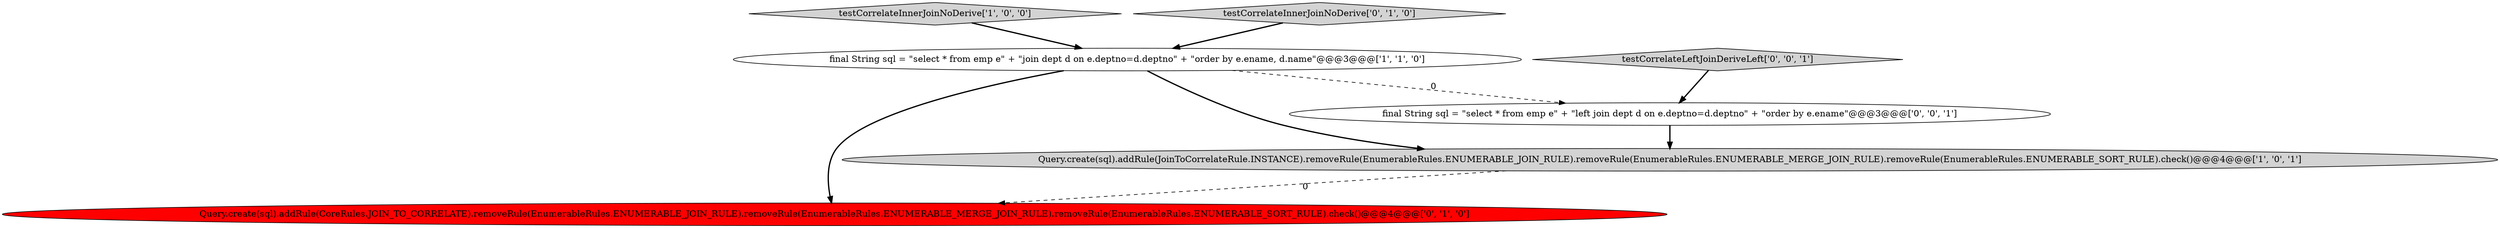 digraph {
0 [style = filled, label = "final String sql = \"select * from emp e\" + \"join dept d on e.deptno=d.deptno\" + \"order by e.ename, d.name\"@@@3@@@['1', '1', '0']", fillcolor = white, shape = ellipse image = "AAA0AAABBB1BBB"];
4 [style = filled, label = "Query.create(sql).addRule(CoreRules.JOIN_TO_CORRELATE).removeRule(EnumerableRules.ENUMERABLE_JOIN_RULE).removeRule(EnumerableRules.ENUMERABLE_MERGE_JOIN_RULE).removeRule(EnumerableRules.ENUMERABLE_SORT_RULE).check()@@@4@@@['0', '1', '0']", fillcolor = red, shape = ellipse image = "AAA1AAABBB2BBB"];
1 [style = filled, label = "testCorrelateInnerJoinNoDerive['1', '0', '0']", fillcolor = lightgray, shape = diamond image = "AAA0AAABBB1BBB"];
6 [style = filled, label = "final String sql = \"select * from emp e\" + \"left join dept d on e.deptno=d.deptno\" + \"order by e.ename\"@@@3@@@['0', '0', '1']", fillcolor = white, shape = ellipse image = "AAA0AAABBB3BBB"];
3 [style = filled, label = "testCorrelateInnerJoinNoDerive['0', '1', '0']", fillcolor = lightgray, shape = diamond image = "AAA0AAABBB2BBB"];
2 [style = filled, label = "Query.create(sql).addRule(JoinToCorrelateRule.INSTANCE).removeRule(EnumerableRules.ENUMERABLE_JOIN_RULE).removeRule(EnumerableRules.ENUMERABLE_MERGE_JOIN_RULE).removeRule(EnumerableRules.ENUMERABLE_SORT_RULE).check()@@@4@@@['1', '0', '1']", fillcolor = lightgray, shape = ellipse image = "AAA0AAABBB1BBB"];
5 [style = filled, label = "testCorrelateLeftJoinDeriveLeft['0', '0', '1']", fillcolor = lightgray, shape = diamond image = "AAA0AAABBB3BBB"];
2->4 [style = dashed, label="0"];
0->6 [style = dashed, label="0"];
1->0 [style = bold, label=""];
5->6 [style = bold, label=""];
0->4 [style = bold, label=""];
3->0 [style = bold, label=""];
0->2 [style = bold, label=""];
6->2 [style = bold, label=""];
}

